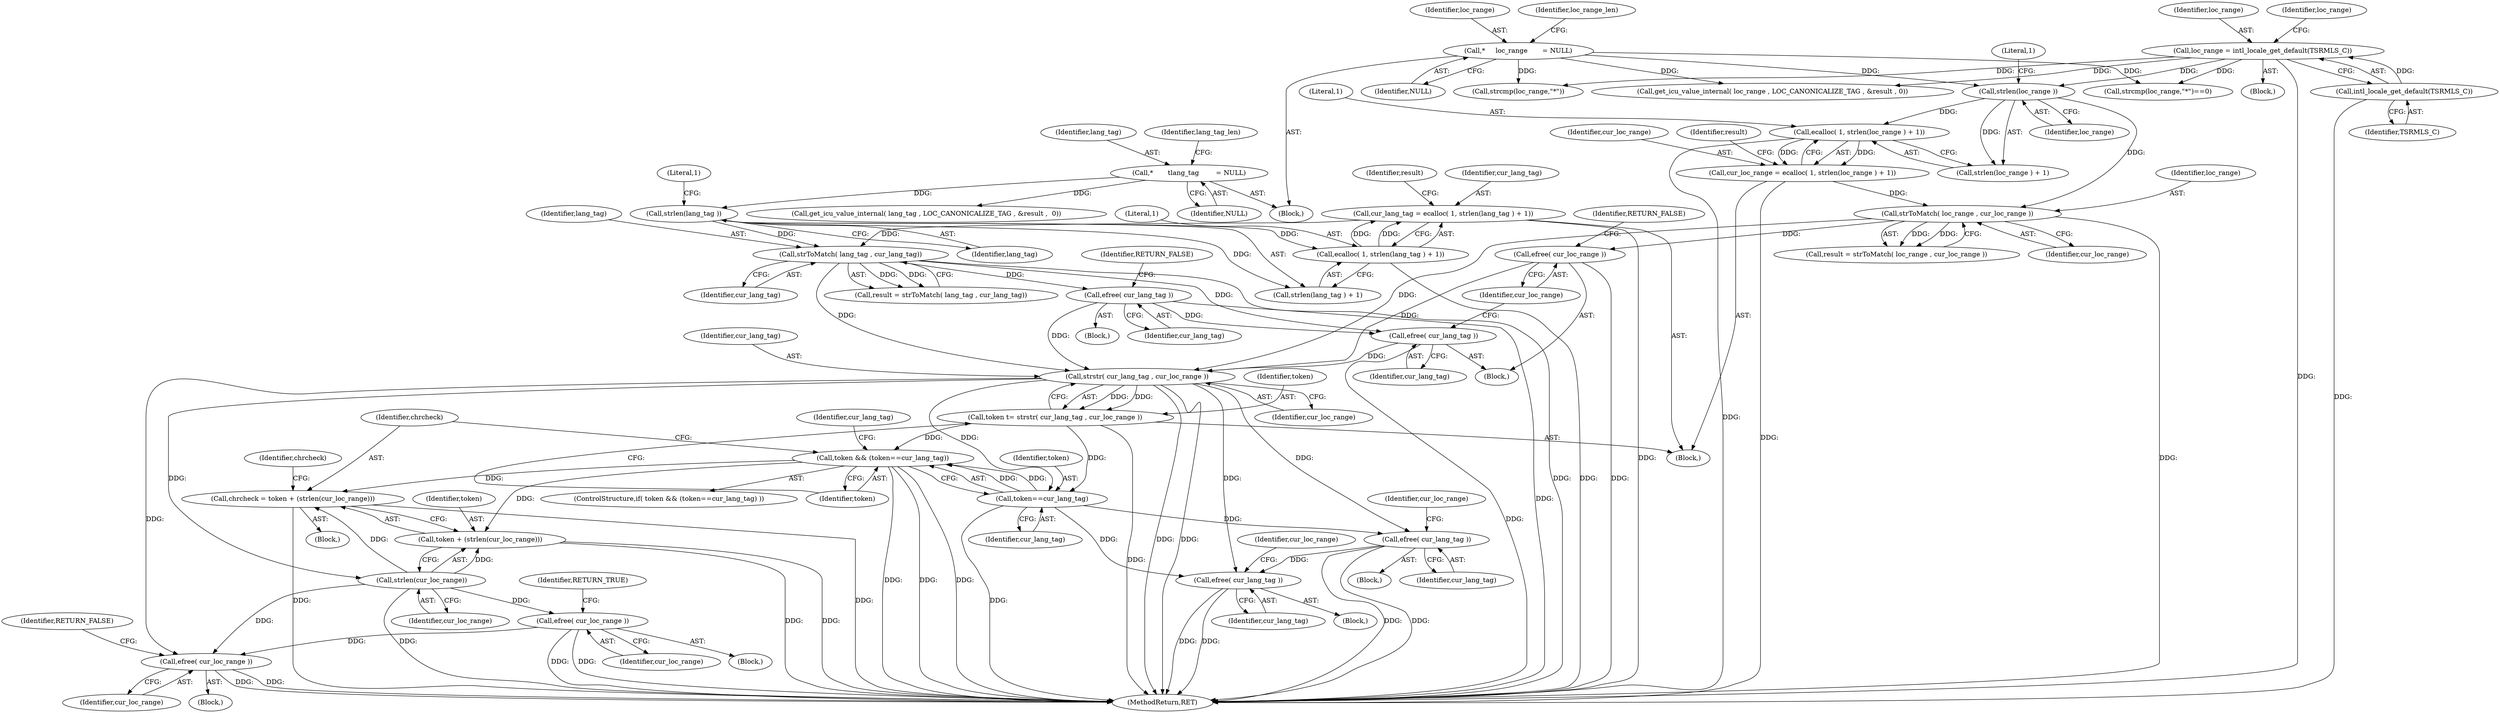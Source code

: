 digraph "0_php-src_97eff7eb57fc2320c267a949cffd622c38712484?w=1_10@API" {
"1000384" [label="(Call,strstr( cur_lang_tag , cur_loc_range ))"];
"1000356" [label="(Call,efree( cur_lang_tag ))"];
"1000348" [label="(Call,strToMatch( lang_tag , cur_lang_tag))"];
"1000343" [label="(Call,strlen(lang_tag ))"];
"1000116" [label="(Call,*       \tlang_tag        = NULL)"];
"1000338" [label="(Call,cur_lang_tag = ecalloc( 1, strlen(lang_tag ) + 1))"];
"1000340" [label="(Call,ecalloc( 1, strlen(lang_tag ) + 1))"];
"1000377" [label="(Call,efree( cur_lang_tag ))"];
"1000379" [label="(Call,efree( cur_loc_range ))"];
"1000369" [label="(Call,strToMatch( loc_range , cur_loc_range ))"];
"1000364" [label="(Call,strlen(loc_range ))"];
"1000124" [label="(Call,*     loc_range       = NULL)"];
"1000174" [label="(Call,loc_range = intl_locale_get_default(TSRMLS_C))"];
"1000176" [label="(Call,intl_locale_get_default(TSRMLS_C))"];
"1000359" [label="(Call,cur_loc_range = ecalloc( 1, strlen(loc_range ) + 1))"];
"1000361" [label="(Call,ecalloc( 1, strlen(loc_range ) + 1))"];
"1000382" [label="(Call,token \t= strstr( cur_lang_tag , cur_loc_range ))"];
"1000388" [label="(Call,token && (token==cur_lang_tag))"];
"1000394" [label="(Call,chrcheck = token + (strlen(cur_loc_range)))"];
"1000396" [label="(Call,token + (strlen(cur_loc_range)))"];
"1000390" [label="(Call,token==cur_lang_tag)"];
"1000412" [label="(Call,efree( cur_lang_tag ))"];
"1000423" [label="(Call,efree( cur_lang_tag ))"];
"1000398" [label="(Call,strlen(cur_loc_range))"];
"1000417" [label="(Call,efree( cur_loc_range ))"];
"1000428" [label="(Call,efree( cur_loc_range ))"];
"1000174" [label="(Call,loc_range = intl_locale_get_default(TSRMLS_C))"];
"1000339" [label="(Identifier,cur_lang_tag)"];
"1000412" [label="(Call,efree( cur_lang_tag ))"];
"1000126" [label="(Identifier,NULL)"];
"1000369" [label="(Call,strToMatch( loc_range , cur_loc_range ))"];
"1000175" [label="(Identifier,loc_range)"];
"1000387" [label="(ControlStructure,if( token && (token==cur_lang_tag) ))"];
"1000347" [label="(Identifier,result)"];
"1000346" [label="(Call,result = strToMatch( lang_tag , cur_lang_tag))"];
"1000361" [label="(Call,ecalloc( 1, strlen(loc_range ) + 1))"];
"1000381" [label="(Identifier,RETURN_FALSE)"];
"1000404" [label="(Identifier,chrcheck)"];
"1000386" [label="(Identifier,cur_loc_range)"];
"1000415" [label="(Identifier,cur_loc_range)"];
"1000413" [label="(Identifier,cur_lang_tag)"];
"1000371" [label="(Identifier,cur_loc_range)"];
"1000117" [label="(Identifier,lang_tag)"];
"1000176" [label="(Call,intl_locale_get_default(TSRMLS_C))"];
"1000359" [label="(Call,cur_loc_range = ecalloc( 1, strlen(loc_range ) + 1))"];
"1000343" [label="(Call,strlen(lang_tag ))"];
"1000368" [label="(Identifier,result)"];
"1000367" [label="(Call,result = strToMatch( loc_range , cur_loc_range ))"];
"1000341" [label="(Literal,1)"];
"1000391" [label="(Identifier,token)"];
"1000124" [label="(Call,*     loc_range       = NULL)"];
"1000430" [label="(Identifier,RETURN_FALSE)"];
"1000360" [label="(Identifier,cur_loc_range)"];
"1000392" [label="(Identifier,cur_lang_tag)"];
"1000424" [label="(Identifier,cur_lang_tag)"];
"1000397" [label="(Identifier,token)"];
"1000418" [label="(Identifier,cur_loc_range)"];
"1000416" [label="(Block,)"];
"1000384" [label="(Call,strstr( cur_lang_tag , cur_loc_range ))"];
"1000388" [label="(Call,token && (token==cur_lang_tag))"];
"1000427" [label="(Block,)"];
"1000379" [label="(Call,efree( cur_loc_range ))"];
"1000118" [label="(Identifier,NULL)"];
"1000380" [label="(Identifier,cur_loc_range)"];
"1000363" [label="(Call,strlen(loc_range ) + 1)"];
"1000116" [label="(Call,*       \tlang_tag        = NULL)"];
"1000125" [label="(Identifier,loc_range)"];
"1000390" [label="(Call,token==cur_lang_tag)"];
"1000396" [label="(Call,token + (strlen(cur_loc_range)))"];
"1000393" [label="(Block,)"];
"1000366" [label="(Literal,1)"];
"1000356" [label="(Call,efree( cur_lang_tag ))"];
"1000344" [label="(Identifier,lang_tag)"];
"1000394" [label="(Call,chrcheck = token + (strlen(cur_loc_range)))"];
"1000377" [label="(Call,efree( cur_lang_tag ))"];
"1000338" [label="(Call,cur_lang_tag = ecalloc( 1, strlen(lang_tag ) + 1))"];
"1000419" [label="(Identifier,RETURN_TRUE)"];
"1000431" [label="(MethodReturn,RET)"];
"1000426" [label="(Identifier,cur_loc_range)"];
"1000205" [label="(Call,get_icu_value_internal( lang_tag , LOC_CANONICALIZE_TAG , &result ,  0))"];
"1000177" [label="(Identifier,TSRMLS_C)"];
"1000429" [label="(Identifier,cur_loc_range)"];
"1000191" [label="(Call,get_icu_value_internal( loc_range , LOC_CANONICALIZE_TAG , &result , 0))"];
"1000378" [label="(Identifier,cur_lang_tag)"];
"1000428" [label="(Call,efree( cur_loc_range ))"];
"1000421" [label="(Identifier,cur_lang_tag)"];
"1000357" [label="(Identifier,cur_lang_tag)"];
"1000350" [label="(Identifier,cur_lang_tag)"];
"1000376" [label="(Block,)"];
"1000349" [label="(Identifier,lang_tag)"];
"1000382" [label="(Call,token \t= strstr( cur_lang_tag , cur_loc_range ))"];
"1000355" [label="(Block,)"];
"1000422" [label="(Block,)"];
"1000398" [label="(Call,strlen(cur_loc_range))"];
"1000364" [label="(Call,strlen(loc_range ))"];
"1000417" [label="(Call,efree( cur_loc_range ))"];
"1000370" [label="(Identifier,loc_range)"];
"1000179" [label="(Call,strcmp(loc_range,\"*\")==0)"];
"1000383" [label="(Identifier,token)"];
"1000411" [label="(Block,)"];
"1000181" [label="(Identifier,loc_range)"];
"1000348" [label="(Call,strToMatch( lang_tag , cur_lang_tag))"];
"1000340" [label="(Call,ecalloc( 1, strlen(lang_tag ) + 1))"];
"1000121" [label="(Identifier,lang_tag_len)"];
"1000362" [label="(Literal,1)"];
"1000399" [label="(Identifier,cur_loc_range)"];
"1000337" [label="(Block,)"];
"1000114" [label="(Block,)"];
"1000385" [label="(Identifier,cur_lang_tag)"];
"1000173" [label="(Block,)"];
"1000358" [label="(Identifier,RETURN_FALSE)"];
"1000129" [label="(Identifier,loc_range_len)"];
"1000345" [label="(Literal,1)"];
"1000180" [label="(Call,strcmp(loc_range,\"*\"))"];
"1000423" [label="(Call,efree( cur_lang_tag ))"];
"1000389" [label="(Identifier,token)"];
"1000365" [label="(Identifier,loc_range)"];
"1000342" [label="(Call,strlen(lang_tag ) + 1)"];
"1000395" [label="(Identifier,chrcheck)"];
"1000384" -> "1000382"  [label="AST: "];
"1000384" -> "1000386"  [label="CFG: "];
"1000385" -> "1000384"  [label="AST: "];
"1000386" -> "1000384"  [label="AST: "];
"1000382" -> "1000384"  [label="CFG: "];
"1000384" -> "1000431"  [label="DDG: "];
"1000384" -> "1000431"  [label="DDG: "];
"1000384" -> "1000382"  [label="DDG: "];
"1000384" -> "1000382"  [label="DDG: "];
"1000356" -> "1000384"  [label="DDG: "];
"1000348" -> "1000384"  [label="DDG: "];
"1000377" -> "1000384"  [label="DDG: "];
"1000379" -> "1000384"  [label="DDG: "];
"1000369" -> "1000384"  [label="DDG: "];
"1000384" -> "1000390"  [label="DDG: "];
"1000384" -> "1000398"  [label="DDG: "];
"1000384" -> "1000412"  [label="DDG: "];
"1000384" -> "1000423"  [label="DDG: "];
"1000384" -> "1000428"  [label="DDG: "];
"1000356" -> "1000355"  [label="AST: "];
"1000356" -> "1000357"  [label="CFG: "];
"1000357" -> "1000356"  [label="AST: "];
"1000358" -> "1000356"  [label="CFG: "];
"1000356" -> "1000431"  [label="DDG: "];
"1000348" -> "1000356"  [label="DDG: "];
"1000356" -> "1000377"  [label="DDG: "];
"1000348" -> "1000346"  [label="AST: "];
"1000348" -> "1000350"  [label="CFG: "];
"1000349" -> "1000348"  [label="AST: "];
"1000350" -> "1000348"  [label="AST: "];
"1000346" -> "1000348"  [label="CFG: "];
"1000348" -> "1000431"  [label="DDG: "];
"1000348" -> "1000346"  [label="DDG: "];
"1000348" -> "1000346"  [label="DDG: "];
"1000343" -> "1000348"  [label="DDG: "];
"1000338" -> "1000348"  [label="DDG: "];
"1000348" -> "1000377"  [label="DDG: "];
"1000343" -> "1000342"  [label="AST: "];
"1000343" -> "1000344"  [label="CFG: "];
"1000344" -> "1000343"  [label="AST: "];
"1000345" -> "1000343"  [label="CFG: "];
"1000343" -> "1000340"  [label="DDG: "];
"1000343" -> "1000342"  [label="DDG: "];
"1000116" -> "1000343"  [label="DDG: "];
"1000116" -> "1000114"  [label="AST: "];
"1000116" -> "1000118"  [label="CFG: "];
"1000117" -> "1000116"  [label="AST: "];
"1000118" -> "1000116"  [label="AST: "];
"1000121" -> "1000116"  [label="CFG: "];
"1000116" -> "1000205"  [label="DDG: "];
"1000338" -> "1000337"  [label="AST: "];
"1000338" -> "1000340"  [label="CFG: "];
"1000339" -> "1000338"  [label="AST: "];
"1000340" -> "1000338"  [label="AST: "];
"1000347" -> "1000338"  [label="CFG: "];
"1000338" -> "1000431"  [label="DDG: "];
"1000340" -> "1000338"  [label="DDG: "];
"1000340" -> "1000338"  [label="DDG: "];
"1000340" -> "1000342"  [label="CFG: "];
"1000341" -> "1000340"  [label="AST: "];
"1000342" -> "1000340"  [label="AST: "];
"1000340" -> "1000431"  [label="DDG: "];
"1000377" -> "1000376"  [label="AST: "];
"1000377" -> "1000378"  [label="CFG: "];
"1000378" -> "1000377"  [label="AST: "];
"1000380" -> "1000377"  [label="CFG: "];
"1000377" -> "1000431"  [label="DDG: "];
"1000379" -> "1000376"  [label="AST: "];
"1000379" -> "1000380"  [label="CFG: "];
"1000380" -> "1000379"  [label="AST: "];
"1000381" -> "1000379"  [label="CFG: "];
"1000379" -> "1000431"  [label="DDG: "];
"1000369" -> "1000379"  [label="DDG: "];
"1000369" -> "1000367"  [label="AST: "];
"1000369" -> "1000371"  [label="CFG: "];
"1000370" -> "1000369"  [label="AST: "];
"1000371" -> "1000369"  [label="AST: "];
"1000367" -> "1000369"  [label="CFG: "];
"1000369" -> "1000431"  [label="DDG: "];
"1000369" -> "1000367"  [label="DDG: "];
"1000369" -> "1000367"  [label="DDG: "];
"1000364" -> "1000369"  [label="DDG: "];
"1000359" -> "1000369"  [label="DDG: "];
"1000364" -> "1000363"  [label="AST: "];
"1000364" -> "1000365"  [label="CFG: "];
"1000365" -> "1000364"  [label="AST: "];
"1000366" -> "1000364"  [label="CFG: "];
"1000364" -> "1000361"  [label="DDG: "];
"1000364" -> "1000363"  [label="DDG: "];
"1000124" -> "1000364"  [label="DDG: "];
"1000174" -> "1000364"  [label="DDG: "];
"1000124" -> "1000114"  [label="AST: "];
"1000124" -> "1000126"  [label="CFG: "];
"1000125" -> "1000124"  [label="AST: "];
"1000126" -> "1000124"  [label="AST: "];
"1000129" -> "1000124"  [label="CFG: "];
"1000124" -> "1000179"  [label="DDG: "];
"1000124" -> "1000180"  [label="DDG: "];
"1000124" -> "1000191"  [label="DDG: "];
"1000174" -> "1000173"  [label="AST: "];
"1000174" -> "1000176"  [label="CFG: "];
"1000175" -> "1000174"  [label="AST: "];
"1000176" -> "1000174"  [label="AST: "];
"1000181" -> "1000174"  [label="CFG: "];
"1000174" -> "1000431"  [label="DDG: "];
"1000176" -> "1000174"  [label="DDG: "];
"1000174" -> "1000179"  [label="DDG: "];
"1000174" -> "1000180"  [label="DDG: "];
"1000174" -> "1000191"  [label="DDG: "];
"1000176" -> "1000177"  [label="CFG: "];
"1000177" -> "1000176"  [label="AST: "];
"1000176" -> "1000431"  [label="DDG: "];
"1000359" -> "1000337"  [label="AST: "];
"1000359" -> "1000361"  [label="CFG: "];
"1000360" -> "1000359"  [label="AST: "];
"1000361" -> "1000359"  [label="AST: "];
"1000368" -> "1000359"  [label="CFG: "];
"1000359" -> "1000431"  [label="DDG: "];
"1000361" -> "1000359"  [label="DDG: "];
"1000361" -> "1000359"  [label="DDG: "];
"1000361" -> "1000363"  [label="CFG: "];
"1000362" -> "1000361"  [label="AST: "];
"1000363" -> "1000361"  [label="AST: "];
"1000361" -> "1000431"  [label="DDG: "];
"1000382" -> "1000337"  [label="AST: "];
"1000383" -> "1000382"  [label="AST: "];
"1000389" -> "1000382"  [label="CFG: "];
"1000382" -> "1000431"  [label="DDG: "];
"1000382" -> "1000388"  [label="DDG: "];
"1000382" -> "1000390"  [label="DDG: "];
"1000388" -> "1000387"  [label="AST: "];
"1000388" -> "1000389"  [label="CFG: "];
"1000388" -> "1000390"  [label="CFG: "];
"1000389" -> "1000388"  [label="AST: "];
"1000390" -> "1000388"  [label="AST: "];
"1000395" -> "1000388"  [label="CFG: "];
"1000421" -> "1000388"  [label="CFG: "];
"1000388" -> "1000431"  [label="DDG: "];
"1000388" -> "1000431"  [label="DDG: "];
"1000388" -> "1000431"  [label="DDG: "];
"1000390" -> "1000388"  [label="DDG: "];
"1000390" -> "1000388"  [label="DDG: "];
"1000388" -> "1000394"  [label="DDG: "];
"1000388" -> "1000396"  [label="DDG: "];
"1000394" -> "1000393"  [label="AST: "];
"1000394" -> "1000396"  [label="CFG: "];
"1000395" -> "1000394"  [label="AST: "];
"1000396" -> "1000394"  [label="AST: "];
"1000404" -> "1000394"  [label="CFG: "];
"1000394" -> "1000431"  [label="DDG: "];
"1000394" -> "1000431"  [label="DDG: "];
"1000398" -> "1000394"  [label="DDG: "];
"1000396" -> "1000398"  [label="CFG: "];
"1000397" -> "1000396"  [label="AST: "];
"1000398" -> "1000396"  [label="AST: "];
"1000396" -> "1000431"  [label="DDG: "];
"1000396" -> "1000431"  [label="DDG: "];
"1000398" -> "1000396"  [label="DDG: "];
"1000390" -> "1000392"  [label="CFG: "];
"1000391" -> "1000390"  [label="AST: "];
"1000392" -> "1000390"  [label="AST: "];
"1000390" -> "1000431"  [label="DDG: "];
"1000390" -> "1000412"  [label="DDG: "];
"1000390" -> "1000423"  [label="DDG: "];
"1000412" -> "1000411"  [label="AST: "];
"1000412" -> "1000413"  [label="CFG: "];
"1000413" -> "1000412"  [label="AST: "];
"1000415" -> "1000412"  [label="CFG: "];
"1000412" -> "1000431"  [label="DDG: "];
"1000412" -> "1000431"  [label="DDG: "];
"1000412" -> "1000423"  [label="DDG: "];
"1000423" -> "1000422"  [label="AST: "];
"1000423" -> "1000424"  [label="CFG: "];
"1000424" -> "1000423"  [label="AST: "];
"1000426" -> "1000423"  [label="CFG: "];
"1000423" -> "1000431"  [label="DDG: "];
"1000423" -> "1000431"  [label="DDG: "];
"1000398" -> "1000399"  [label="CFG: "];
"1000399" -> "1000398"  [label="AST: "];
"1000398" -> "1000431"  [label="DDG: "];
"1000398" -> "1000417"  [label="DDG: "];
"1000398" -> "1000428"  [label="DDG: "];
"1000417" -> "1000416"  [label="AST: "];
"1000417" -> "1000418"  [label="CFG: "];
"1000418" -> "1000417"  [label="AST: "];
"1000419" -> "1000417"  [label="CFG: "];
"1000417" -> "1000431"  [label="DDG: "];
"1000417" -> "1000431"  [label="DDG: "];
"1000417" -> "1000428"  [label="DDG: "];
"1000428" -> "1000427"  [label="AST: "];
"1000428" -> "1000429"  [label="CFG: "];
"1000429" -> "1000428"  [label="AST: "];
"1000430" -> "1000428"  [label="CFG: "];
"1000428" -> "1000431"  [label="DDG: "];
"1000428" -> "1000431"  [label="DDG: "];
}

